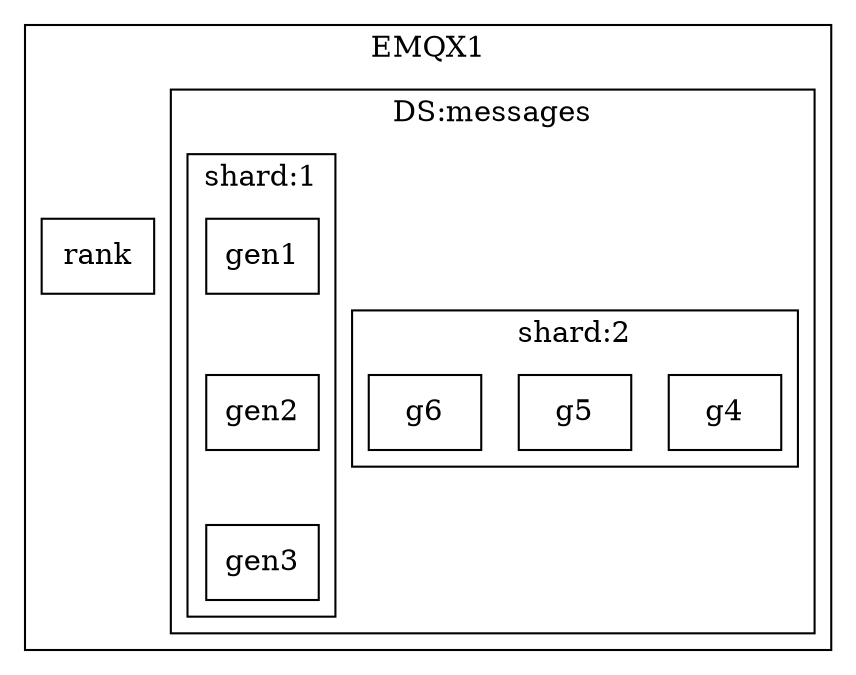 digraph cats {
  node [shape="rectangle"];
  edge [style="invis"];

  subgraph cluster_EMQX1 {
    label="EMQX1";
    rankdir="TB";

    subgraph cluster {
       label="DS:messages"
       rankdir="LR";
       subgraph cluster_c1 {
         label="shard:1"
         rank=same;
         g1 [label="gen1"];
         g2 [label="gen2"];
         g3 [label="gen3"];
         g1 -> g2 -> g3;
       }
       subgraph cluster_c2 {
         label="shard:2"
         g4;
         g5;
         g6;
       }
    }
    {rank:same; g1 -> g4}
  }
}
